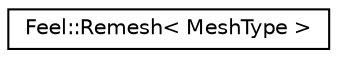 digraph "Graphical Class Hierarchy"
{
 // LATEX_PDF_SIZE
  edge [fontname="Helvetica",fontsize="10",labelfontname="Helvetica",labelfontsize="10"];
  node [fontname="Helvetica",fontsize="10",shape=record];
  rankdir="LR";
  Node0 [label="Feel::Remesh\< MeshType \>",height=0.2,width=0.4,color="black", fillcolor="white", style="filled",URL="$classFeel_1_1Remesh.html",tooltip="Class that handles remeshing in sequential using mmg and parallel using parmmg."];
}
